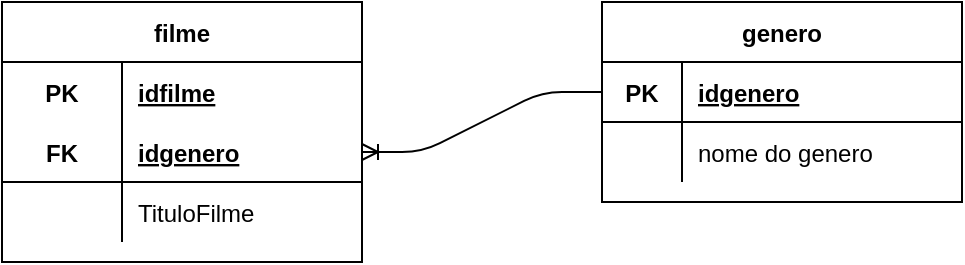<mxfile version="15.3.1" type="device"><diagram id="b8nIhddR8UI_xYbw4UXA" name="Page-1"><mxGraphModel dx="733" dy="625" grid="1" gridSize="10" guides="1" tooltips="1" connect="1" arrows="1" fold="1" page="1" pageScale="1" pageWidth="827" pageHeight="1169" math="0" shadow="0"><root><mxCell id="0"/><mxCell id="1" parent="0"/><mxCell id="pF_zqFjs3pV4sLOcrsoH-1" value="genero" style="shape=table;startSize=30;container=1;collapsible=1;childLayout=tableLayout;fixedRows=1;rowLines=0;fontStyle=1;align=center;resizeLast=1;" vertex="1" parent="1"><mxGeometry x="550" y="110" width="180" height="100" as="geometry"/></mxCell><mxCell id="pF_zqFjs3pV4sLOcrsoH-2" value="" style="shape=partialRectangle;collapsible=0;dropTarget=0;pointerEvents=0;fillColor=none;top=0;left=0;bottom=1;right=0;points=[[0,0.5],[1,0.5]];portConstraint=eastwest;" vertex="1" parent="pF_zqFjs3pV4sLOcrsoH-1"><mxGeometry y="30" width="180" height="30" as="geometry"/></mxCell><mxCell id="pF_zqFjs3pV4sLOcrsoH-3" value="PK" style="shape=partialRectangle;connectable=0;fillColor=none;top=0;left=0;bottom=0;right=0;fontStyle=1;overflow=hidden;" vertex="1" parent="pF_zqFjs3pV4sLOcrsoH-2"><mxGeometry width="40" height="30" as="geometry"><mxRectangle width="40" height="30" as="alternateBounds"/></mxGeometry></mxCell><mxCell id="pF_zqFjs3pV4sLOcrsoH-4" value="idgenero" style="shape=partialRectangle;connectable=0;fillColor=none;top=0;left=0;bottom=0;right=0;align=left;spacingLeft=6;fontStyle=5;overflow=hidden;" vertex="1" parent="pF_zqFjs3pV4sLOcrsoH-2"><mxGeometry x="40" width="140" height="30" as="geometry"><mxRectangle width="140" height="30" as="alternateBounds"/></mxGeometry></mxCell><mxCell id="pF_zqFjs3pV4sLOcrsoH-5" value="" style="shape=partialRectangle;collapsible=0;dropTarget=0;pointerEvents=0;fillColor=none;top=0;left=0;bottom=0;right=0;points=[[0,0.5],[1,0.5]];portConstraint=eastwest;" vertex="1" parent="pF_zqFjs3pV4sLOcrsoH-1"><mxGeometry y="60" width="180" height="30" as="geometry"/></mxCell><mxCell id="pF_zqFjs3pV4sLOcrsoH-6" value="" style="shape=partialRectangle;connectable=0;fillColor=none;top=0;left=0;bottom=0;right=0;editable=1;overflow=hidden;" vertex="1" parent="pF_zqFjs3pV4sLOcrsoH-5"><mxGeometry width="40" height="30" as="geometry"><mxRectangle width="40" height="30" as="alternateBounds"/></mxGeometry></mxCell><mxCell id="pF_zqFjs3pV4sLOcrsoH-7" value="nome do genero" style="shape=partialRectangle;connectable=0;fillColor=none;top=0;left=0;bottom=0;right=0;align=left;spacingLeft=6;overflow=hidden;" vertex="1" parent="pF_zqFjs3pV4sLOcrsoH-5"><mxGeometry x="40" width="140" height="30" as="geometry"><mxRectangle width="140" height="30" as="alternateBounds"/></mxGeometry></mxCell><mxCell id="pF_zqFjs3pV4sLOcrsoH-14" value="filme" style="shape=table;startSize=30;container=1;collapsible=1;childLayout=tableLayout;fixedRows=1;rowLines=0;fontStyle=1;align=center;resizeLast=1;" vertex="1" parent="1"><mxGeometry x="250" y="110" width="180" height="130" as="geometry"/></mxCell><mxCell id="pF_zqFjs3pV4sLOcrsoH-15" value="" style="shape=partialRectangle;collapsible=0;dropTarget=0;pointerEvents=0;fillColor=none;top=0;left=0;bottom=0;right=0;points=[[0,0.5],[1,0.5]];portConstraint=eastwest;" vertex="1" parent="pF_zqFjs3pV4sLOcrsoH-14"><mxGeometry y="30" width="180" height="30" as="geometry"/></mxCell><mxCell id="pF_zqFjs3pV4sLOcrsoH-16" value="PK" style="shape=partialRectangle;connectable=0;fillColor=none;top=0;left=0;bottom=0;right=0;fontStyle=1;overflow=hidden;" vertex="1" parent="pF_zqFjs3pV4sLOcrsoH-15"><mxGeometry width="60" height="30" as="geometry"><mxRectangle width="60" height="30" as="alternateBounds"/></mxGeometry></mxCell><mxCell id="pF_zqFjs3pV4sLOcrsoH-17" value="idfilme" style="shape=partialRectangle;connectable=0;fillColor=none;top=0;left=0;bottom=0;right=0;align=left;spacingLeft=6;fontStyle=5;overflow=hidden;" vertex="1" parent="pF_zqFjs3pV4sLOcrsoH-15"><mxGeometry x="60" width="120" height="30" as="geometry"><mxRectangle width="120" height="30" as="alternateBounds"/></mxGeometry></mxCell><mxCell id="pF_zqFjs3pV4sLOcrsoH-18" value="" style="shape=partialRectangle;collapsible=0;dropTarget=0;pointerEvents=0;fillColor=none;top=0;left=0;bottom=1;right=0;points=[[0,0.5],[1,0.5]];portConstraint=eastwest;" vertex="1" parent="pF_zqFjs3pV4sLOcrsoH-14"><mxGeometry y="60" width="180" height="30" as="geometry"/></mxCell><mxCell id="pF_zqFjs3pV4sLOcrsoH-19" value="FK" style="shape=partialRectangle;connectable=0;fillColor=none;top=0;left=0;bottom=0;right=0;fontStyle=1;overflow=hidden;" vertex="1" parent="pF_zqFjs3pV4sLOcrsoH-18"><mxGeometry width="60" height="30" as="geometry"><mxRectangle width="60" height="30" as="alternateBounds"/></mxGeometry></mxCell><mxCell id="pF_zqFjs3pV4sLOcrsoH-20" value="idgenero" style="shape=partialRectangle;connectable=0;fillColor=none;top=0;left=0;bottom=0;right=0;align=left;spacingLeft=6;fontStyle=5;overflow=hidden;" vertex="1" parent="pF_zqFjs3pV4sLOcrsoH-18"><mxGeometry x="60" width="120" height="30" as="geometry"><mxRectangle width="120" height="30" as="alternateBounds"/></mxGeometry></mxCell><mxCell id="pF_zqFjs3pV4sLOcrsoH-21" value="" style="shape=partialRectangle;collapsible=0;dropTarget=0;pointerEvents=0;fillColor=none;top=0;left=0;bottom=0;right=0;points=[[0,0.5],[1,0.5]];portConstraint=eastwest;" vertex="1" parent="pF_zqFjs3pV4sLOcrsoH-14"><mxGeometry y="90" width="180" height="30" as="geometry"/></mxCell><mxCell id="pF_zqFjs3pV4sLOcrsoH-22" value="" style="shape=partialRectangle;connectable=0;fillColor=none;top=0;left=0;bottom=0;right=0;editable=1;overflow=hidden;" vertex="1" parent="pF_zqFjs3pV4sLOcrsoH-21"><mxGeometry width="60" height="30" as="geometry"><mxRectangle width="60" height="30" as="alternateBounds"/></mxGeometry></mxCell><mxCell id="pF_zqFjs3pV4sLOcrsoH-23" value="TituloFilme" style="shape=partialRectangle;connectable=0;fillColor=none;top=0;left=0;bottom=0;right=0;align=left;spacingLeft=6;overflow=hidden;" vertex="1" parent="pF_zqFjs3pV4sLOcrsoH-21"><mxGeometry x="60" width="120" height="30" as="geometry"><mxRectangle width="120" height="30" as="alternateBounds"/></mxGeometry></mxCell><mxCell id="pF_zqFjs3pV4sLOcrsoH-29" value="" style="edgeStyle=entityRelationEdgeStyle;fontSize=12;html=1;endArrow=ERoneToMany;" edge="1" parent="1" source="pF_zqFjs3pV4sLOcrsoH-2" target="pF_zqFjs3pV4sLOcrsoH-18"><mxGeometry width="100" height="100" relative="1" as="geometry"><mxPoint x="460" y="330" as="sourcePoint"/><mxPoint x="560" y="230" as="targetPoint"/></mxGeometry></mxCell></root></mxGraphModel></diagram></mxfile>